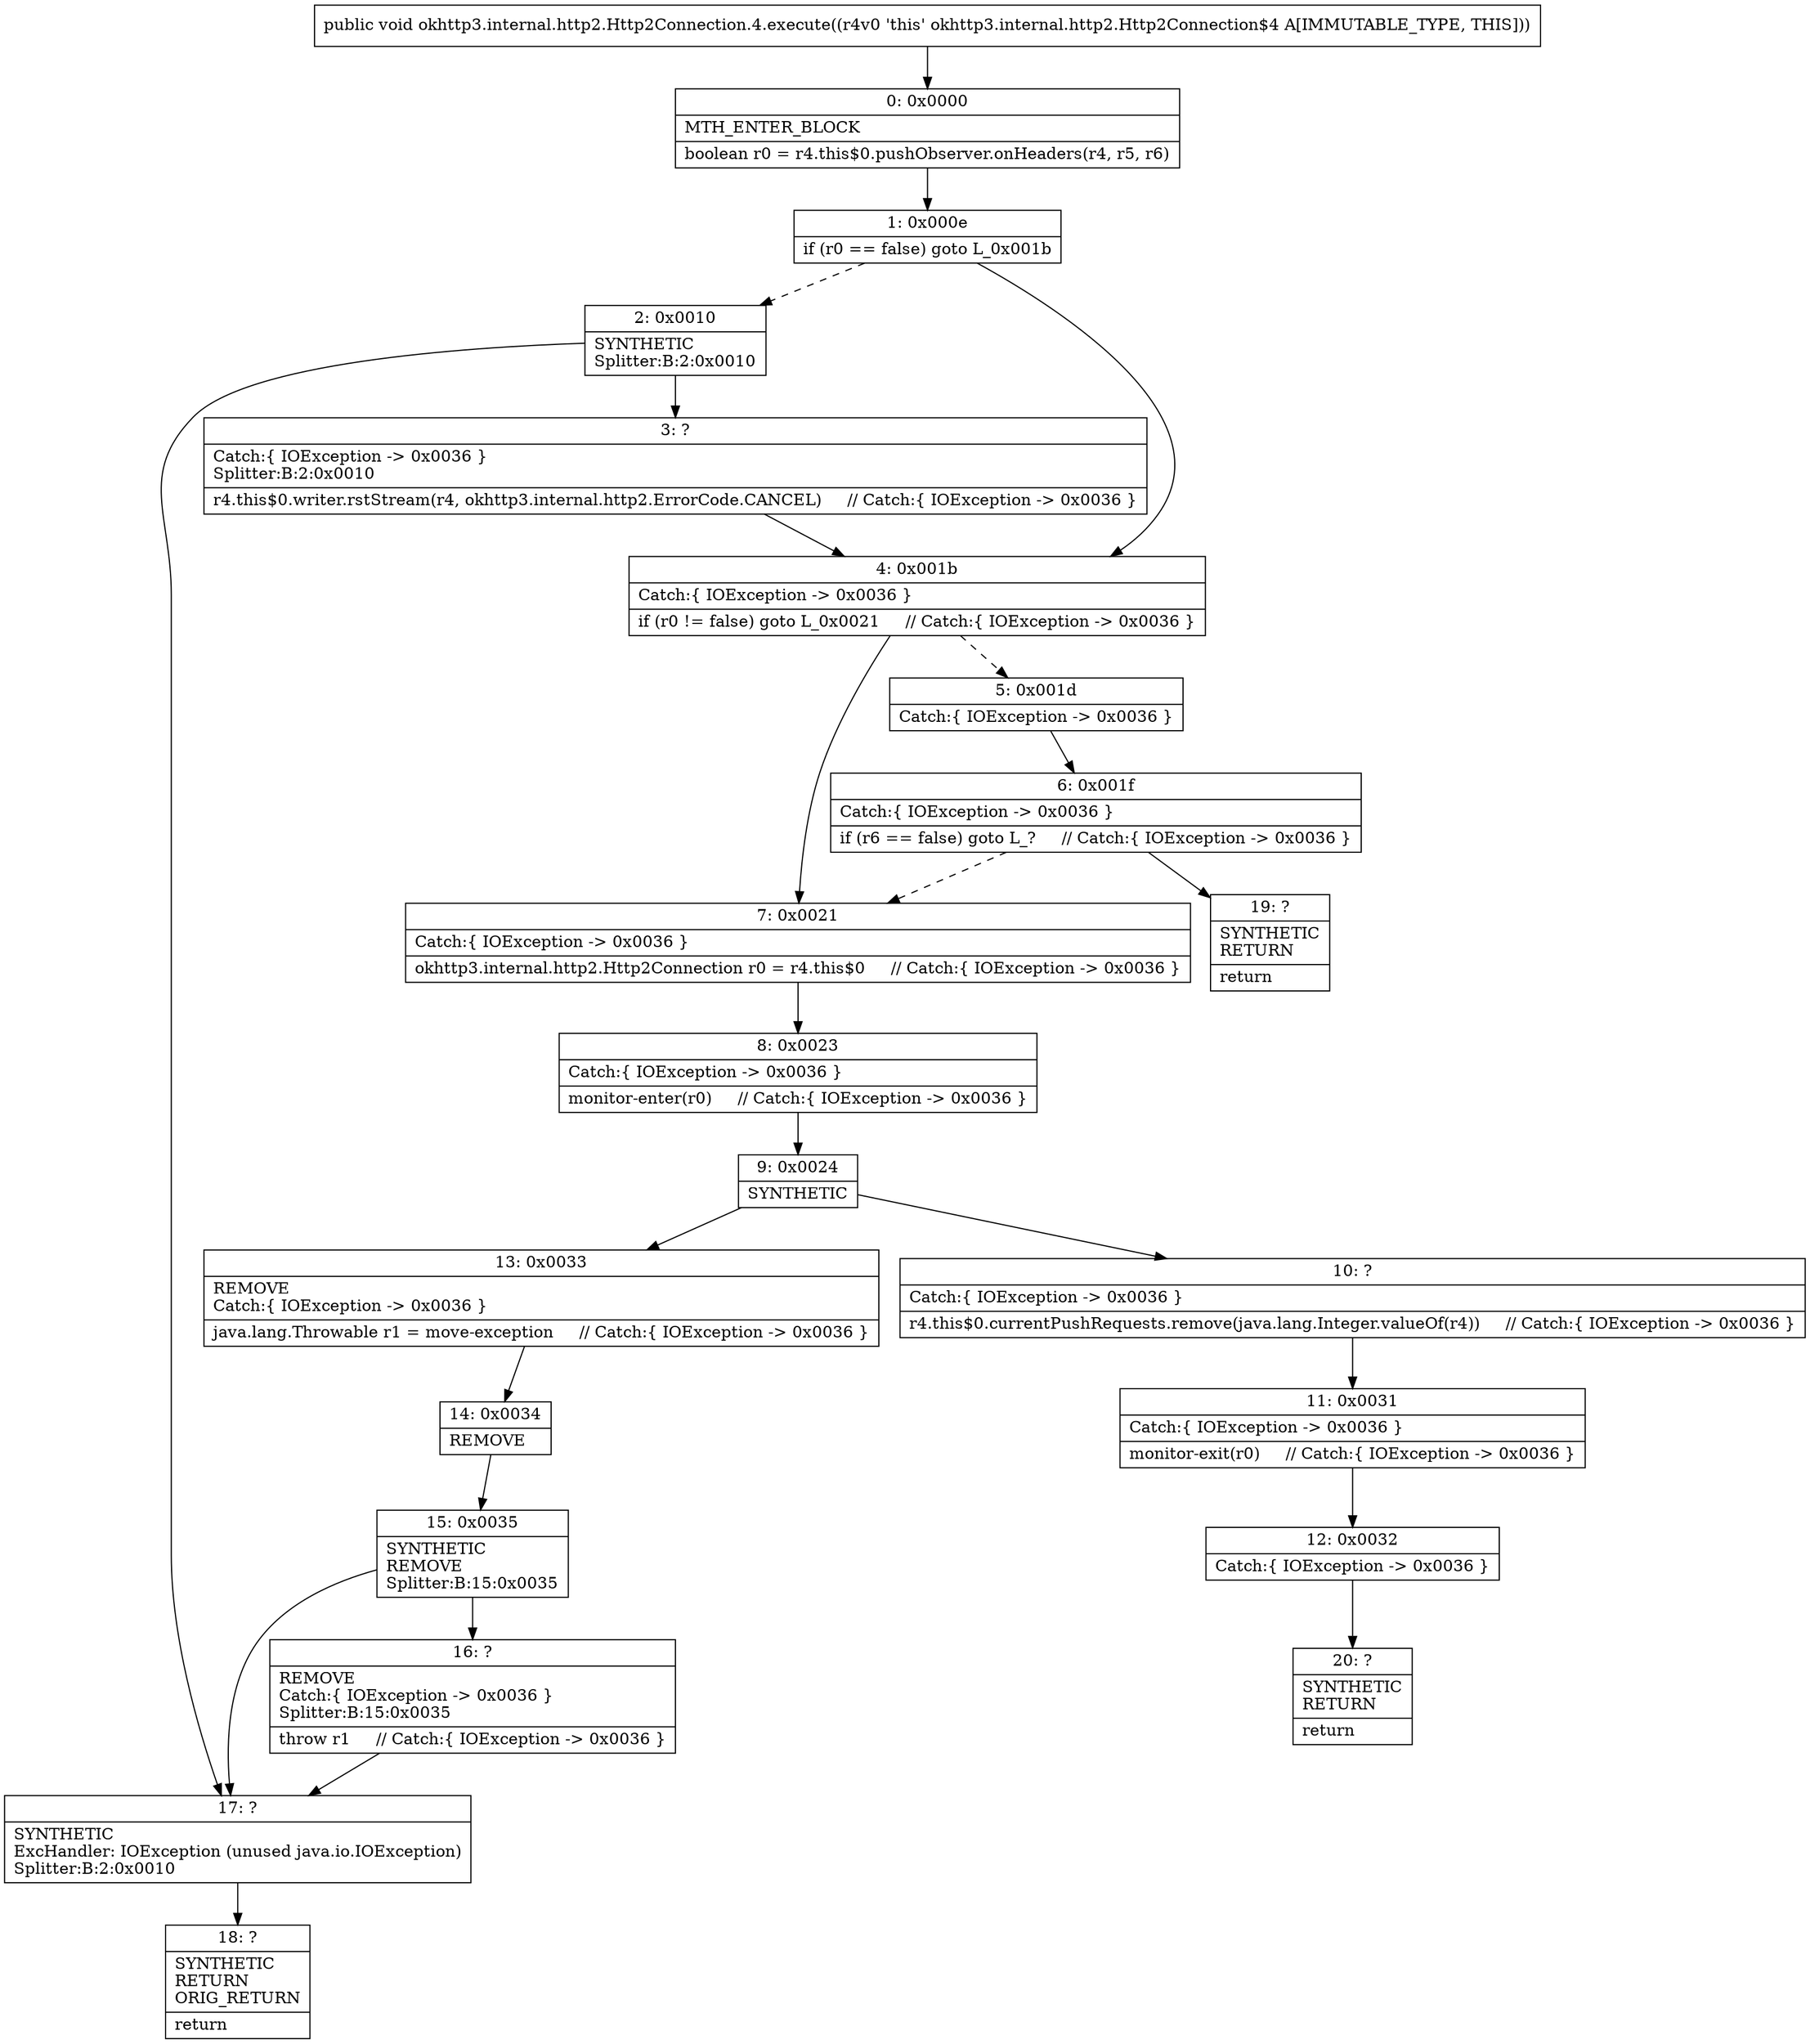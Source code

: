 digraph "CFG forokhttp3.internal.http2.Http2Connection.4.execute()V" {
Node_0 [shape=record,label="{0\:\ 0x0000|MTH_ENTER_BLOCK\l|boolean r0 = r4.this$0.pushObserver.onHeaders(r4, r5, r6)\l}"];
Node_1 [shape=record,label="{1\:\ 0x000e|if (r0 == false) goto L_0x001b\l}"];
Node_2 [shape=record,label="{2\:\ 0x0010|SYNTHETIC\lSplitter:B:2:0x0010\l}"];
Node_3 [shape=record,label="{3\:\ ?|Catch:\{ IOException \-\> 0x0036 \}\lSplitter:B:2:0x0010\l|r4.this$0.writer.rstStream(r4, okhttp3.internal.http2.ErrorCode.CANCEL)     \/\/ Catch:\{ IOException \-\> 0x0036 \}\l}"];
Node_4 [shape=record,label="{4\:\ 0x001b|Catch:\{ IOException \-\> 0x0036 \}\l|if (r0 != false) goto L_0x0021     \/\/ Catch:\{ IOException \-\> 0x0036 \}\l}"];
Node_5 [shape=record,label="{5\:\ 0x001d|Catch:\{ IOException \-\> 0x0036 \}\l}"];
Node_6 [shape=record,label="{6\:\ 0x001f|Catch:\{ IOException \-\> 0x0036 \}\l|if (r6 == false) goto L_?     \/\/ Catch:\{ IOException \-\> 0x0036 \}\l}"];
Node_7 [shape=record,label="{7\:\ 0x0021|Catch:\{ IOException \-\> 0x0036 \}\l|okhttp3.internal.http2.Http2Connection r0 = r4.this$0     \/\/ Catch:\{ IOException \-\> 0x0036 \}\l}"];
Node_8 [shape=record,label="{8\:\ 0x0023|Catch:\{ IOException \-\> 0x0036 \}\l|monitor\-enter(r0)     \/\/ Catch:\{ IOException \-\> 0x0036 \}\l}"];
Node_9 [shape=record,label="{9\:\ 0x0024|SYNTHETIC\l}"];
Node_10 [shape=record,label="{10\:\ ?|Catch:\{ IOException \-\> 0x0036 \}\l|r4.this$0.currentPushRequests.remove(java.lang.Integer.valueOf(r4))     \/\/ Catch:\{ IOException \-\> 0x0036 \}\l}"];
Node_11 [shape=record,label="{11\:\ 0x0031|Catch:\{ IOException \-\> 0x0036 \}\l|monitor\-exit(r0)     \/\/ Catch:\{ IOException \-\> 0x0036 \}\l}"];
Node_12 [shape=record,label="{12\:\ 0x0032|Catch:\{ IOException \-\> 0x0036 \}\l}"];
Node_13 [shape=record,label="{13\:\ 0x0033|REMOVE\lCatch:\{ IOException \-\> 0x0036 \}\l|java.lang.Throwable r1 = move\-exception     \/\/ Catch:\{ IOException \-\> 0x0036 \}\l}"];
Node_14 [shape=record,label="{14\:\ 0x0034|REMOVE\l}"];
Node_15 [shape=record,label="{15\:\ 0x0035|SYNTHETIC\lREMOVE\lSplitter:B:15:0x0035\l}"];
Node_16 [shape=record,label="{16\:\ ?|REMOVE\lCatch:\{ IOException \-\> 0x0036 \}\lSplitter:B:15:0x0035\l|throw r1     \/\/ Catch:\{ IOException \-\> 0x0036 \}\l}"];
Node_17 [shape=record,label="{17\:\ ?|SYNTHETIC\lExcHandler: IOException (unused java.io.IOException)\lSplitter:B:2:0x0010\l}"];
Node_18 [shape=record,label="{18\:\ ?|SYNTHETIC\lRETURN\lORIG_RETURN\l|return\l}"];
Node_19 [shape=record,label="{19\:\ ?|SYNTHETIC\lRETURN\l|return\l}"];
Node_20 [shape=record,label="{20\:\ ?|SYNTHETIC\lRETURN\l|return\l}"];
MethodNode[shape=record,label="{public void okhttp3.internal.http2.Http2Connection.4.execute((r4v0 'this' okhttp3.internal.http2.Http2Connection$4 A[IMMUTABLE_TYPE, THIS])) }"];
MethodNode -> Node_0;
Node_0 -> Node_1;
Node_1 -> Node_2[style=dashed];
Node_1 -> Node_4;
Node_2 -> Node_3;
Node_2 -> Node_17;
Node_3 -> Node_4;
Node_4 -> Node_5[style=dashed];
Node_4 -> Node_7;
Node_5 -> Node_6;
Node_6 -> Node_7[style=dashed];
Node_6 -> Node_19;
Node_7 -> Node_8;
Node_8 -> Node_9;
Node_9 -> Node_10;
Node_9 -> Node_13;
Node_10 -> Node_11;
Node_11 -> Node_12;
Node_12 -> Node_20;
Node_13 -> Node_14;
Node_14 -> Node_15;
Node_15 -> Node_16;
Node_15 -> Node_17;
Node_16 -> Node_17;
Node_17 -> Node_18;
}

